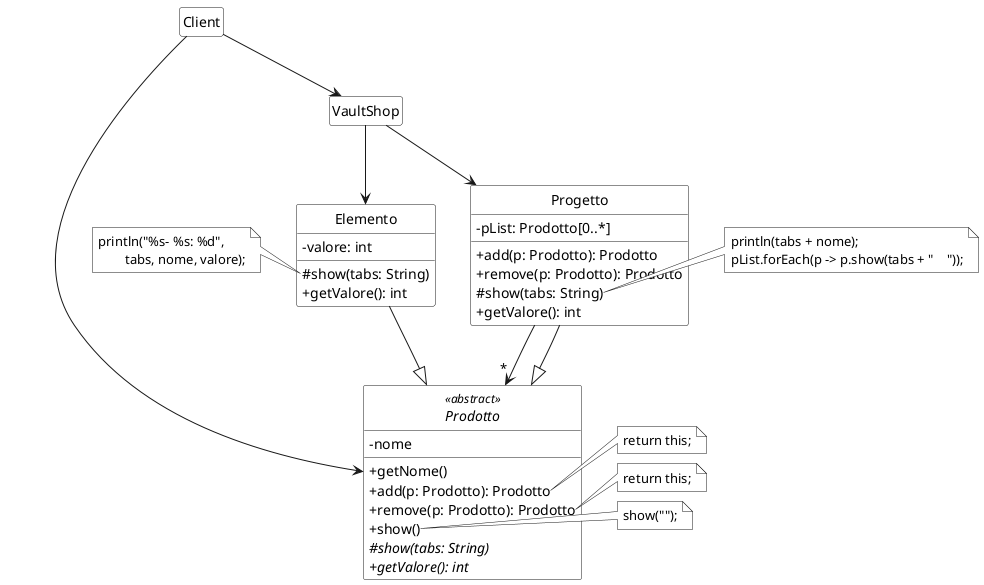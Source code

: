 ' Documentazione: https://plantuml.com/class-diagram

@startuml
' START STYLE
skinparam {
	monochrome true
	'shadowing false
	classBackgroundColor white
	noteBackgroundColor white
	classAttributeIconSize 0
	'linetype ortho
}
hide circle
' END STYLE

VaultShop --> Elemento
VaultShop --> Progetto

Client -down-> VaultShop
Client -right-> Prodotto
hide Client members
hide VaultShop members

abstract class Prodotto <<abstract>> {
	- nome
	+ getNome()
	+ add(p: Prodotto): Prodotto
	+ remove(p: Prodotto): Prodotto
	+ show()
	# {abstract} show(tabs: String)
	+ {abstract} getValore(): int
}

note right of Prodotto::add
	return this;
end note

note right of Prodotto::remove
	return this;
end note

note right of Prodotto::show
	show("");
end note


note right of Progetto::show
	println(tabs + nome);
	pList.forEach(p -> p.show(tabs + "\t"));
end note

note left of Elemento::show
	println("%s- %s: %d", 
		tabs, nome, valore);
end note

class Elemento extends Prodotto {
	- valore: int
	# show(tabs: String)
	+ getValore(): int
}

class Progetto extends Prodotto {
	- pList: Prodotto[0..*]
	+ add(p: Prodotto): Prodotto
	+ remove(p: Prodotto): Prodotto
	# show(tabs: String)
	+ getValore(): int
}

Prodotto "\t*" <-left- Progetto
Progetto -[hidden]left-> Elemento

@enduml